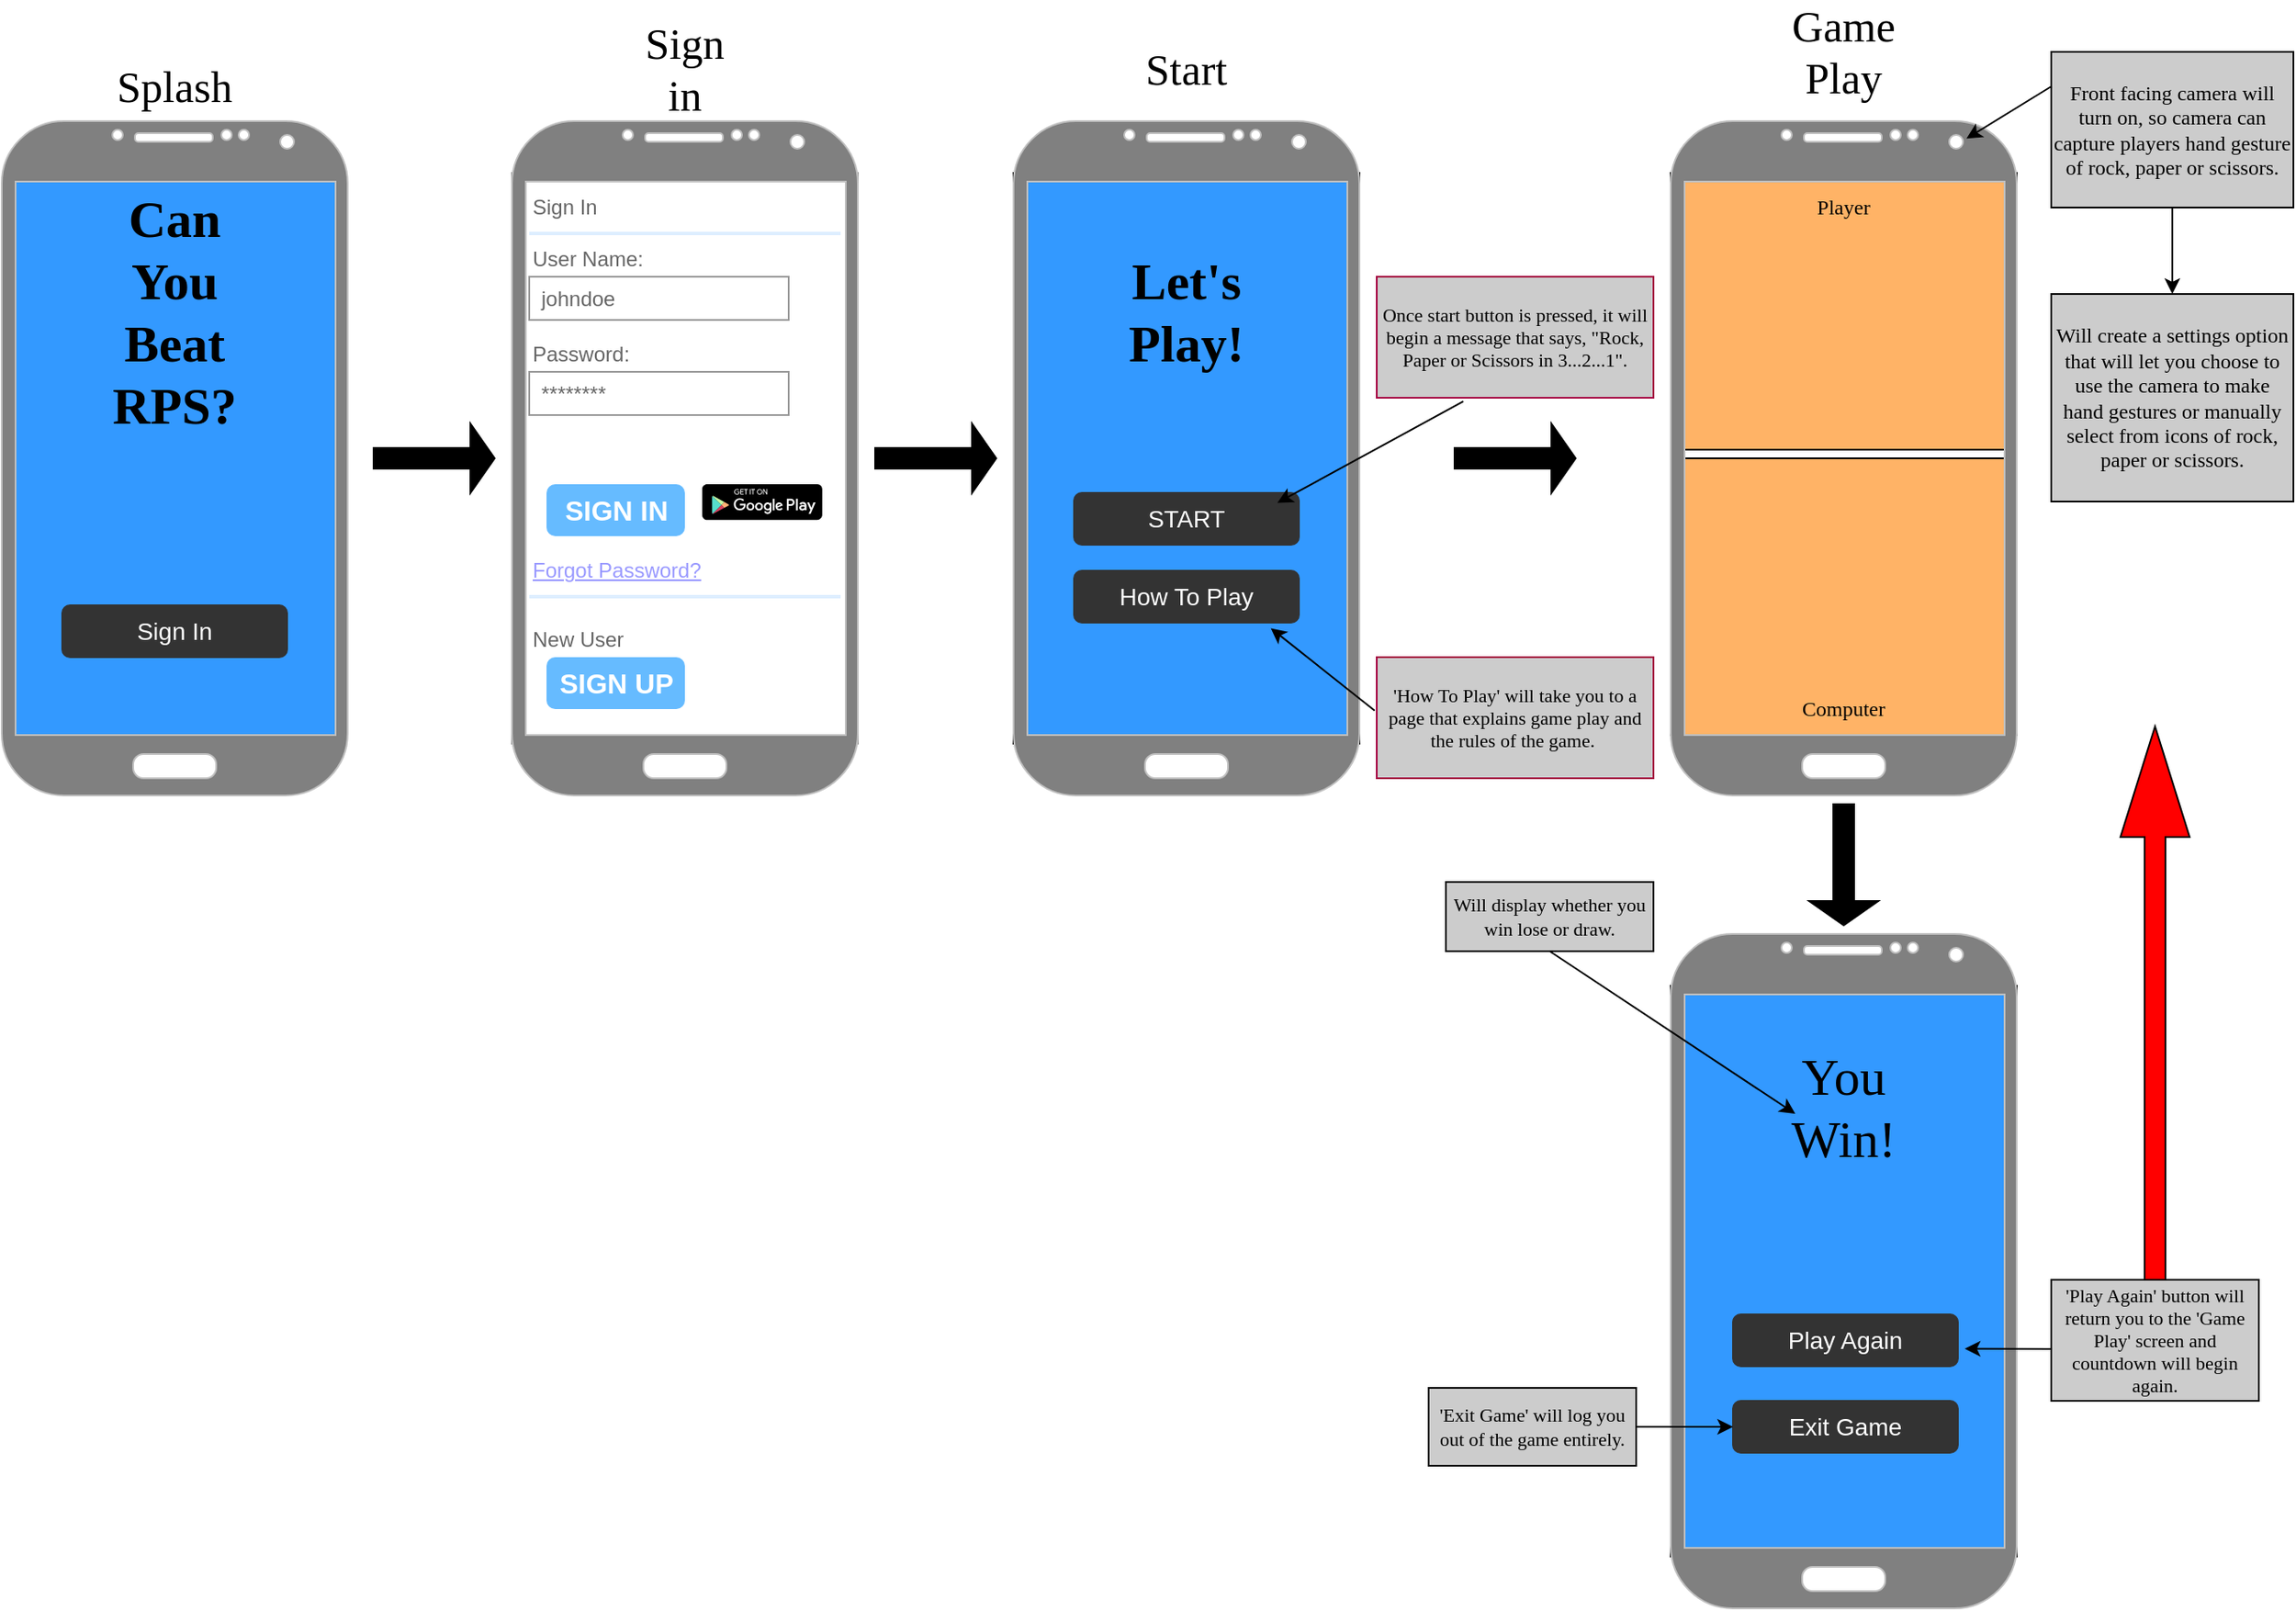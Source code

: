 <mxfile version="12.6.5" type="github"><diagram id="dbpl2HCmTtm7DiiP0lGJ" name="Page-1"><mxGraphModel dx="1929" dy="2062" grid="1" gridSize="10" guides="1" tooltips="1" connect="1" arrows="1" fold="1" page="1" pageScale="1" pageWidth="850" pageHeight="1100" math="0" shadow="0"><root><mxCell id="0"/><mxCell id="1" parent="0"/><mxCell id="tEzyU-84_DE2nd6wBpoX-16" value="" style="rounded=0;whiteSpace=wrap;html=1;labelBackgroundColor=none;fillColor=#3399FF;fontFamily=Verdana;fontSize=25;" vertex="1" parent="1"><mxGeometry x="1290" y="520" width="200" height="330" as="geometry"/></mxCell><mxCell id="YfnUou8jm2BO8LPfZHXG-53" value="" style="rounded=0;whiteSpace=wrap;html=1;labelBackgroundColor=none;fillColor=#FFB366;fontFamily=Verdana;fontSize=25;fontColor=#000000;" parent="1" vertex="1"><mxGeometry x="1290" y="215" width="200" height="160" as="geometry"/></mxCell><mxCell id="YfnUou8jm2BO8LPfZHXG-52" value="" style="rounded=0;whiteSpace=wrap;html=1;labelBackgroundColor=none;fillColor=#FFB366;fontFamily=Verdana;fontSize=25;fontColor=#000000;" parent="1" vertex="1"><mxGeometry x="1290" y="50" width="200" height="160" as="geometry"/></mxCell><mxCell id="YfnUou8jm2BO8LPfZHXG-32" value="" style="rounded=0;whiteSpace=wrap;html=1;labelBackgroundColor=none;fillColor=#3399FF;fontFamily=Verdana;fontSize=25;" parent="1" vertex="1"><mxGeometry x="910" y="50" width="200" height="330" as="geometry"/></mxCell><mxCell id="YfnUou8jm2BO8LPfZHXG-21" value="" style="rounded=0;whiteSpace=wrap;html=1;labelBackgroundColor=none;fillColor=#3399FF;fontFamily=Comic Sans MS;fontSize=30;" parent="1" vertex="1"><mxGeometry x="330" y="50" width="190" height="330" as="geometry"/></mxCell><mxCell id="YfnUou8jm2BO8LPfZHXG-5" value="" style="strokeWidth=1;shadow=0;dashed=0;align=center;html=1;shape=mxgraph.mockup.forms.rrect;rSize=0;strokeColor=#999999;fillColor=#ffffff;" parent="1" vertex="1"><mxGeometry x="620" y="50" width="200" height="330" as="geometry"/></mxCell><mxCell id="YfnUou8jm2BO8LPfZHXG-6" value="Sign In" style="strokeWidth=1;shadow=0;dashed=0;align=center;html=1;shape=mxgraph.mockup.forms.anchor;fontSize=12;fontColor=#666666;align=left;resizeWidth=1;spacingLeft=0;" parent="YfnUou8jm2BO8LPfZHXG-5" vertex="1"><mxGeometry width="100" height="20" relative="1" as="geometry"><mxPoint x="10" y="10" as="offset"/></mxGeometry></mxCell><mxCell id="YfnUou8jm2BO8LPfZHXG-7" value="" style="shape=line;strokeColor=#ddeeff;strokeWidth=2;html=1;resizeWidth=1;" parent="YfnUou8jm2BO8LPfZHXG-5" vertex="1"><mxGeometry width="180" height="10" relative="1" as="geometry"><mxPoint x="10" y="30" as="offset"/></mxGeometry></mxCell><mxCell id="YfnUou8jm2BO8LPfZHXG-8" value="User Name:" style="strokeWidth=1;shadow=0;dashed=0;align=center;html=1;shape=mxgraph.mockup.forms.anchor;fontSize=12;fontColor=#666666;align=left;resizeWidth=1;spacingLeft=0;" parent="YfnUou8jm2BO8LPfZHXG-5" vertex="1"><mxGeometry width="100" height="20" relative="1" as="geometry"><mxPoint x="10" y="40" as="offset"/></mxGeometry></mxCell><mxCell id="YfnUou8jm2BO8LPfZHXG-9" value="johndoe" style="strokeWidth=1;shadow=0;dashed=0;align=center;html=1;shape=mxgraph.mockup.forms.rrect;rSize=0;strokeColor=#999999;fontColor=#666666;align=left;spacingLeft=5;resizeWidth=1;" parent="YfnUou8jm2BO8LPfZHXG-5" vertex="1"><mxGeometry width="150" height="25" relative="1" as="geometry"><mxPoint x="10" y="60" as="offset"/></mxGeometry></mxCell><mxCell id="YfnUou8jm2BO8LPfZHXG-10" value="Password:" style="strokeWidth=1;shadow=0;dashed=0;align=center;html=1;shape=mxgraph.mockup.forms.anchor;fontSize=12;fontColor=#666666;align=left;resizeWidth=1;spacingLeft=0;" parent="YfnUou8jm2BO8LPfZHXG-5" vertex="1"><mxGeometry width="100" height="20" relative="1" as="geometry"><mxPoint x="10" y="95" as="offset"/></mxGeometry></mxCell><mxCell id="YfnUou8jm2BO8LPfZHXG-11" value="********" style="strokeWidth=1;shadow=0;dashed=0;align=center;html=1;shape=mxgraph.mockup.forms.rrect;rSize=0;strokeColor=#999999;fontColor=#666666;align=left;spacingLeft=5;resizeWidth=1;" parent="YfnUou8jm2BO8LPfZHXG-5" vertex="1"><mxGeometry width="150" height="25" relative="1" as="geometry"><mxPoint x="10" y="115" as="offset"/></mxGeometry></mxCell><mxCell id="YfnUou8jm2BO8LPfZHXG-12" value="SIGN IN" style="strokeWidth=1;shadow=0;dashed=0;align=center;html=1;shape=mxgraph.mockup.forms.rrect;rSize=5;strokeColor=none;fontColor=#ffffff;fillColor=#66bbff;fontSize=16;fontStyle=1;" parent="YfnUou8jm2BO8LPfZHXG-5" vertex="1"><mxGeometry y="1" width="80" height="30" relative="1" as="geometry"><mxPoint x="20" y="-150" as="offset"/></mxGeometry></mxCell><mxCell id="YfnUou8jm2BO8LPfZHXG-13" value="Forgot Password?" style="strokeWidth=1;shadow=0;dashed=0;align=center;html=1;shape=mxgraph.mockup.forms.anchor;fontSize=12;fontColor=#9999ff;align=left;spacingLeft=0;fontStyle=4;resizeWidth=1;" parent="YfnUou8jm2BO8LPfZHXG-5" vertex="1"><mxGeometry y="1" width="150" height="20" relative="1" as="geometry"><mxPoint x="10" y="-110" as="offset"/></mxGeometry></mxCell><mxCell id="YfnUou8jm2BO8LPfZHXG-14" value="" style="shape=line;strokeColor=#ddeeff;strokeWidth=2;html=1;resizeWidth=1;" parent="YfnUou8jm2BO8LPfZHXG-5" vertex="1"><mxGeometry y="1" width="180" height="10" relative="1" as="geometry"><mxPoint x="10" y="-90" as="offset"/></mxGeometry></mxCell><mxCell id="YfnUou8jm2BO8LPfZHXG-15" value="New User" style="strokeWidth=1;shadow=0;dashed=0;align=center;html=1;shape=mxgraph.mockup.forms.anchor;fontSize=12;fontColor=#666666;align=left;spacingLeft=0;resizeWidth=1;" parent="YfnUou8jm2BO8LPfZHXG-5" vertex="1"><mxGeometry y="1" width="150" height="20" relative="1" as="geometry"><mxPoint x="10" y="-70" as="offset"/></mxGeometry></mxCell><mxCell id="YfnUou8jm2BO8LPfZHXG-16" value="SIGN UP" style="strokeWidth=1;shadow=0;dashed=0;align=center;html=1;shape=mxgraph.mockup.forms.rrect;rSize=5;strokeColor=none;fontColor=#ffffff;fillColor=#66bbff;fontSize=16;fontStyle=1;" parent="YfnUou8jm2BO8LPfZHXG-5" vertex="1"><mxGeometry y="1" width="80" height="30" relative="1" as="geometry"><mxPoint x="20" y="-50" as="offset"/></mxGeometry></mxCell><mxCell id="YfnUou8jm2BO8LPfZHXG-33" value="" style="dashed=0;outlineConnect=0;html=1;align=center;labelPosition=center;verticalLabelPosition=bottom;verticalAlign=top;shape=mxgraph.webicons.google_play;fillColor=#000000;labelBackgroundColor=none;fontFamily=Verdana;fontSize=25;" parent="YfnUou8jm2BO8LPfZHXG-5" vertex="1"><mxGeometry x="110" y="180" width="69.4" height="20.6" as="geometry"/></mxCell><mxCell id="YfnUou8jm2BO8LPfZHXG-18" value="" style="verticalLabelPosition=bottom;verticalAlign=top;html=1;shadow=0;dashed=0;strokeWidth=1;shape=mxgraph.android.phone2;strokeColor=#c0c0c0;fillColor=#808080;" parent="1" vertex="1"><mxGeometry x="325" y="20" width="200" height="390" as="geometry"/></mxCell><mxCell id="YfnUou8jm2BO8LPfZHXG-1" value="" style="verticalLabelPosition=bottom;verticalAlign=top;html=1;shadow=0;dashed=0;strokeWidth=1;shape=mxgraph.android.phone2;strokeColor=#c0c0c0;fillColor=#808080;" parent="1" vertex="1"><mxGeometry x="620" y="20" width="200" height="390" as="geometry"/></mxCell><mxCell id="YfnUou8jm2BO8LPfZHXG-20" value="Can You Beat RPS?" style="text;html=1;strokeColor=none;fillColor=none;align=center;verticalAlign=middle;whiteSpace=wrap;rounded=0;fontFamily=Comic Sans MS;fontStyle=1;fontSize=30;labelBackgroundColor=none;" parent="1" vertex="1"><mxGeometry x="405" y="120" width="40" height="20" as="geometry"/></mxCell><mxCell id="YfnUou8jm2BO8LPfZHXG-22" value="" style="shape=image;html=1;verticalAlign=top;verticalLabelPosition=bottom;labelBackgroundColor=#ffffff;imageAspect=0;aspect=fixed;image=https://cdn2.iconfinder.com/data/icons/font-awesome/1792/hand-rock-o-128.png;fillColor=#3399FF;fontFamily=Comic Sans MS;fontSize=30;" parent="1" vertex="1"><mxGeometry x="340" y="210" width="50" height="50" as="geometry"/></mxCell><mxCell id="YfnUou8jm2BO8LPfZHXG-23" value="" style="shape=image;html=1;verticalAlign=top;verticalLabelPosition=bottom;labelBackgroundColor=#ffffff;imageAspect=0;aspect=fixed;image=https://cdn2.iconfinder.com/data/icons/font-awesome/1792/hand-stop-o-128.png;fillColor=#3399FF;fontFamily=Comic Sans MS;fontSize=30;" parent="1" vertex="1"><mxGeometry x="400" y="210" width="50" height="50" as="geometry"/></mxCell><mxCell id="YfnUou8jm2BO8LPfZHXG-24" value="" style="shape=image;html=1;verticalAlign=top;verticalLabelPosition=bottom;labelBackgroundColor=#ffffff;imageAspect=0;aspect=fixed;image=https://cdn2.iconfinder.com/data/icons/font-awesome/1792/hand-scissors-o-128.png;fillColor=#3399FF;fontFamily=Comic Sans MS;fontSize=30;" parent="1" vertex="1"><mxGeometry x="460" y="210" width="50" height="50" as="geometry"/></mxCell><mxCell id="YfnUou8jm2BO8LPfZHXG-25" value="&lt;font style=&quot;font-size: 14px&quot; color=&quot;#ffffff&quot;&gt;Sign In&lt;/font&gt;" style="rounded=1;html=1;shadow=0;dashed=0;whiteSpace=wrap;fontSize=10;fillColor=#333333;align=center;strokeColor=#333333;fontColor=#666666;labelBackgroundColor=none;" parent="1" vertex="1"><mxGeometry x="360" y="300" width="130" height="30" as="geometry"/></mxCell><mxCell id="YfnUou8jm2BO8LPfZHXG-27" value="Splash" style="text;html=1;strokeColor=none;fillColor=none;align=center;verticalAlign=middle;whiteSpace=wrap;rounded=0;labelBackgroundColor=none;fontFamily=Verdana;fontSize=25;" parent="1" vertex="1"><mxGeometry x="405" y="-10" width="40" height="20" as="geometry"/></mxCell><mxCell id="YfnUou8jm2BO8LPfZHXG-28" value="Sign in" style="text;html=1;strokeColor=none;fillColor=none;align=center;verticalAlign=middle;whiteSpace=wrap;rounded=0;labelBackgroundColor=none;fontFamily=Verdana;fontSize=25;" parent="1" vertex="1"><mxGeometry x="700" y="-20" width="40" height="20" as="geometry"/></mxCell><mxCell id="YfnUou8jm2BO8LPfZHXG-29" value="" style="verticalLabelPosition=bottom;verticalAlign=top;html=1;shadow=0;dashed=0;strokeWidth=1;shape=mxgraph.android.phone2;strokeColor=#c0c0c0;fillColor=#808080;" parent="1" vertex="1"><mxGeometry x="910" y="20" width="200" height="390" as="geometry"/></mxCell><mxCell id="YfnUou8jm2BO8LPfZHXG-30" value="" style="shape=singleArrow;whiteSpace=wrap;html=1;labelBackgroundColor=none;fillColor=#000000;fontFamily=Verdana;fontSize=25;" parent="1" vertex="1"><mxGeometry x="540" y="195" width="70" height="40" as="geometry"/></mxCell><mxCell id="YfnUou8jm2BO8LPfZHXG-31" value="" style="shape=singleArrow;whiteSpace=wrap;html=1;labelBackgroundColor=none;fillColor=#000000;fontFamily=Verdana;fontSize=25;" parent="1" vertex="1"><mxGeometry x="830" y="195" width="70" height="40" as="geometry"/></mxCell><mxCell id="YfnUou8jm2BO8LPfZHXG-34" value="&lt;font style=&quot;font-size: 14px&quot; color=&quot;#ffffff&quot;&gt;START&lt;/font&gt;" style="rounded=1;html=1;shadow=0;dashed=0;whiteSpace=wrap;fontSize=10;fillColor=#333333;align=center;strokeColor=#333333;fontColor=#666666;labelBackgroundColor=none;" parent="1" vertex="1"><mxGeometry x="945" y="235" width="130" height="30" as="geometry"/></mxCell><mxCell id="YfnUou8jm2BO8LPfZHXG-35" value="Let's Play!" style="text;html=1;strokeColor=none;fillColor=none;align=center;verticalAlign=middle;whiteSpace=wrap;rounded=0;labelBackgroundColor=none;fontFamily=Comic Sans MS;fontSize=30;fontStyle=1" parent="1" vertex="1"><mxGeometry x="990" y="120" width="40" height="20" as="geometry"/></mxCell><mxCell id="YfnUou8jm2BO8LPfZHXG-36" value="" style="verticalLabelPosition=bottom;verticalAlign=top;html=1;shadow=0;dashed=0;strokeWidth=1;shape=mxgraph.android.phone2;strokeColor=#c0c0c0;fillColor=#808080;" parent="1" vertex="1"><mxGeometry x="1290" y="20" width="200" height="390" as="geometry"/></mxCell><mxCell id="YfnUou8jm2BO8LPfZHXG-37" value="" style="shape=singleArrow;whiteSpace=wrap;html=1;labelBackgroundColor=none;fillColor=#000000;fontFamily=Verdana;fontSize=25;" parent="1" vertex="1"><mxGeometry x="1165" y="195" width="70" height="40" as="geometry"/></mxCell><mxCell id="YfnUou8jm2BO8LPfZHXG-38" value="Start" style="text;html=1;strokeColor=none;fillColor=none;align=center;verticalAlign=middle;whiteSpace=wrap;rounded=0;labelBackgroundColor=none;fontFamily=Verdana;fontSize=25;" parent="1" vertex="1"><mxGeometry x="990" y="-20" width="40" height="20" as="geometry"/></mxCell><mxCell id="YfnUou8jm2BO8LPfZHXG-40" value="Once start button is pressed, it will begin a message that says, &quot;Rock, Paper or Scissors in 3...2...1&quot;." style="rounded=0;whiteSpace=wrap;html=1;labelBackgroundColor=none;fillColor=#CCCCCC;fontFamily=Verdana;fontSize=11;strokeColor=#A50040;fontColor=#000000;" parent="1" vertex="1"><mxGeometry x="1120" y="110" width="160" height="70" as="geometry"/></mxCell><mxCell id="YfnUou8jm2BO8LPfZHXG-41" value="&lt;font style=&quot;font-size: 14px&quot; color=&quot;#ffffff&quot;&gt;How To Play&lt;/font&gt;" style="rounded=1;html=1;shadow=0;dashed=0;whiteSpace=wrap;fontSize=10;fillColor=#333333;align=center;strokeColor=#333333;fontColor=#666666;labelBackgroundColor=none;" parent="1" vertex="1"><mxGeometry x="945" y="280" width="130" height="30" as="geometry"/></mxCell><mxCell id="YfnUou8jm2BO8LPfZHXG-46" value="" style="endArrow=classic;html=1;fontFamily=Verdana;fontSize=11;fontColor=#000000;exitX=0.313;exitY=1.03;exitDx=0;exitDy=0;exitPerimeter=0;entryX=0.904;entryY=0.192;entryDx=0;entryDy=0;entryPerimeter=0;" parent="1" source="YfnUou8jm2BO8LPfZHXG-40" target="YfnUou8jm2BO8LPfZHXG-34" edge="1"><mxGeometry width="50" height="50" relative="1" as="geometry"><mxPoint x="1090" y="220" as="sourcePoint"/><mxPoint x="1140" y="170" as="targetPoint"/></mxGeometry></mxCell><mxCell id="YfnUou8jm2BO8LPfZHXG-47" value="'How To Play' will take you to a page that explains game play and the rules of the game.&amp;nbsp;" style="rounded=0;whiteSpace=wrap;html=1;labelBackgroundColor=none;fillColor=#CCCCCC;fontFamily=Verdana;fontSize=11;strokeColor=#A50040;fontColor=#000000;" parent="1" vertex="1"><mxGeometry x="1120" y="330" width="160" height="70" as="geometry"/></mxCell><mxCell id="YfnUou8jm2BO8LPfZHXG-48" value="" style="endArrow=classic;html=1;fontFamily=Verdana;fontSize=11;fontColor=#000000;exitX=1.044;exitY=0.874;exitDx=0;exitDy=0;exitPerimeter=0;entryX=0.875;entryY=1.108;entryDx=0;entryDy=0;entryPerimeter=0;" parent="1" source="YfnUou8jm2BO8LPfZHXG-29" target="YfnUou8jm2BO8LPfZHXG-41" edge="1"><mxGeometry width="50" height="50" relative="1" as="geometry"><mxPoint x="1075" y="360" as="sourcePoint"/><mxPoint x="1125" y="310" as="targetPoint"/></mxGeometry></mxCell><mxCell id="YfnUou8jm2BO8LPfZHXG-49" value="Game Play" style="text;html=1;strokeColor=none;fillColor=none;align=center;verticalAlign=middle;whiteSpace=wrap;rounded=0;labelBackgroundColor=none;fontFamily=Verdana;fontSize=25;fontColor=#000000;" parent="1" vertex="1"><mxGeometry x="1370" y="-30" width="40" height="20" as="geometry"/></mxCell><mxCell id="tEzyU-84_DE2nd6wBpoX-1" value="Player" style="text;html=1;strokeColor=none;fillColor=none;align=center;verticalAlign=middle;whiteSpace=wrap;rounded=0;fontFamily=Comic Sans MS;" vertex="1" parent="1"><mxGeometry x="1370" y="60" width="40" height="20" as="geometry"/></mxCell><mxCell id="tEzyU-84_DE2nd6wBpoX-2" value="Computer" style="text;html=1;strokeColor=none;fillColor=none;align=center;verticalAlign=middle;whiteSpace=wrap;rounded=0;fontFamily=Comic Sans MS;" vertex="1" parent="1"><mxGeometry x="1370" y="350" width="40" height="20" as="geometry"/></mxCell><mxCell id="tEzyU-84_DE2nd6wBpoX-3" value="" style="verticalLabelPosition=bottom;verticalAlign=top;html=1;shadow=0;dashed=0;strokeWidth=1;shape=mxgraph.android.phone2;strokeColor=#c0c0c0;fillColor=#808080;" vertex="1" parent="1"><mxGeometry x="1290" y="490" width="200" height="390" as="geometry"/></mxCell><mxCell id="tEzyU-84_DE2nd6wBpoX-4" value="" style="shape=image;html=1;verticalAlign=top;verticalLabelPosition=bottom;labelBackgroundColor=#ffffff;imageAspect=0;aspect=fixed;image=https://cdn2.iconfinder.com/data/icons/font-awesome/1792/hand-stop-o-128.png;fontFamily=Comic Sans MS;" vertex="1" parent="1"><mxGeometry x="1340" y="95" width="100" height="100" as="geometry"/></mxCell><mxCell id="tEzyU-84_DE2nd6wBpoX-5" value="" style="shape=image;html=1;verticalAlign=top;verticalLabelPosition=bottom;labelBackgroundColor=#ffffff;imageAspect=0;aspect=fixed;image=https://cdn2.iconfinder.com/data/icons/font-awesome/1792/hand-rock-o-128.png;fontFamily=Comic Sans MS;" vertex="1" parent="1"><mxGeometry x="1326" y="215" width="128" height="128" as="geometry"/></mxCell><mxCell id="tEzyU-84_DE2nd6wBpoX-10" value="" style="endArrow=classic;html=1;fontFamily=Comic Sans MS;fontColor=#FF0000;entryX=0.855;entryY=0.026;entryDx=0;entryDy=0;entryPerimeter=0;" edge="1" parent="1" target="YfnUou8jm2BO8LPfZHXG-36"><mxGeometry width="50" height="50" relative="1" as="geometry"><mxPoint x="1510" as="sourcePoint"/><mxPoint x="1460" y="40" as="targetPoint"/></mxGeometry></mxCell><mxCell id="tEzyU-84_DE2nd6wBpoX-11" value="&lt;font color=&quot;#000000&quot; face=&quot;Verdana&quot;&gt;Front facing camera will turn on, so camera can capture players hand gesture of rock, paper or scissors.&lt;/font&gt;" style="rounded=0;whiteSpace=wrap;html=1;fontFamily=Comic Sans MS;fontColor=#FF0000;fillColor=#cccccc;" vertex="1" parent="1"><mxGeometry x="1510" y="-20" width="140" height="90" as="geometry"/></mxCell><mxCell id="tEzyU-84_DE2nd6wBpoX-13" value="" style="shape=singleArrow;whiteSpace=wrap;html=1;labelBackgroundColor=none;fillColor=#000000;fontFamily=Verdana;fontSize=25;direction=south;" vertex="1" parent="1"><mxGeometry x="1370" y="415" width="40" height="70" as="geometry"/></mxCell><mxCell id="tEzyU-84_DE2nd6wBpoX-17" value="You Win!" style="text;html=1;strokeColor=none;fillColor=none;align=center;verticalAlign=middle;whiteSpace=wrap;rounded=0;fontFamily=Comic Sans MS;fontColor=#000000;fontSize=30;" vertex="1" parent="1"><mxGeometry x="1370" y="580" width="40" height="20" as="geometry"/></mxCell><mxCell id="tEzyU-84_DE2nd6wBpoX-18" value="&lt;font style=&quot;font-size: 14px&quot; color=&quot;#ffffff&quot;&gt;Play Again&lt;/font&gt;" style="rounded=1;html=1;shadow=0;dashed=0;whiteSpace=wrap;fontSize=10;fillColor=#333333;align=center;strokeColor=#333333;fontColor=#666666;labelBackgroundColor=none;" vertex="1" parent="1"><mxGeometry x="1326" y="710" width="130" height="30" as="geometry"/></mxCell><mxCell id="tEzyU-84_DE2nd6wBpoX-19" value="" style="shape=image;html=1;verticalAlign=top;verticalLabelPosition=bottom;labelBackgroundColor=#ffffff;imageAspect=0;aspect=fixed;image=https://cdn2.iconfinder.com/data/icons/new-year-s-hand-drawn-basic/64/fireworks_2-128.png;fillColor=#cccccc;fontFamily=Comic Sans MS;fontSize=30;fontColor=#FF0000;" vertex="1" parent="1"><mxGeometry x="1356" y="630" width="70" height="70" as="geometry"/></mxCell><mxCell id="tEzyU-84_DE2nd6wBpoX-20" value="&lt;font style=&quot;font-size: 14px&quot; color=&quot;#ffffff&quot;&gt;Exit Game&lt;/font&gt;" style="rounded=1;html=1;shadow=0;dashed=0;whiteSpace=wrap;fontSize=10;fillColor=#333333;align=center;strokeColor=#333333;fontColor=#666666;labelBackgroundColor=none;" vertex="1" parent="1"><mxGeometry x="1326" y="760" width="130" height="30" as="geometry"/></mxCell><mxCell id="tEzyU-84_DE2nd6wBpoX-23" value="" style="endArrow=classic;html=1;fontFamily=Comic Sans MS;fontSize=30;fontColor=#FF0000;entryX=0.85;entryY=0.636;entryDx=0;entryDy=0;entryPerimeter=0;" edge="1" parent="1" target="tEzyU-84_DE2nd6wBpoX-16"><mxGeometry width="50" height="50" relative="1" as="geometry"><mxPoint x="1510" y="730" as="sourcePoint"/><mxPoint x="1520" y="720" as="targetPoint"/></mxGeometry></mxCell><mxCell id="tEzyU-84_DE2nd6wBpoX-24" value="&lt;font color=&quot;#000000&quot; style=&quot;font-size: 11px; line-height: 50%;&quot;&gt;'Play Again' button will return you to the 'Game Play' screen and countdown will begin again.&lt;/font&gt;" style="rounded=0;whiteSpace=wrap;html=1;fillColor=#cccccc;fontFamily=Verdana;fontSize=11;fontColor=#FF0000;" vertex="1" parent="1"><mxGeometry x="1510" y="690" width="120" height="70" as="geometry"/></mxCell><mxCell id="tEzyU-84_DE2nd6wBpoX-25" value="" style="shape=singleArrow;whiteSpace=wrap;html=1;labelBackgroundColor=none;fillColor=#FF0000;fontFamily=Verdana;fontSize=25;direction=north;fontColor=#FF0000;" vertex="1" parent="1"><mxGeometry x="1550" y="370" width="40" height="320" as="geometry"/></mxCell><mxCell id="tEzyU-84_DE2nd6wBpoX-26" value="&lt;font color=&quot;#000000&quot;&gt;Will display whether you win lose or draw.&lt;/font&gt;" style="rounded=0;whiteSpace=wrap;html=1;fillColor=#cccccc;fontFamily=Verdana;fontSize=11;fontColor=#FF0000;" vertex="1" parent="1"><mxGeometry x="1160" y="460" width="120" height="40" as="geometry"/></mxCell><mxCell id="tEzyU-84_DE2nd6wBpoX-27" value="" style="endArrow=classic;html=1;fontFamily=Verdana;fontSize=11;fontColor=#FF0000;exitX=0.5;exitY=1;exitDx=0;exitDy=0;entryX=-0.2;entryY=0.7;entryDx=0;entryDy=0;entryPerimeter=0;" edge="1" parent="1" source="tEzyU-84_DE2nd6wBpoX-26" target="tEzyU-84_DE2nd6wBpoX-17"><mxGeometry width="50" height="50" relative="1" as="geometry"><mxPoint x="1220" y="510" as="sourcePoint"/><mxPoint x="1260" y="520" as="targetPoint"/></mxGeometry></mxCell><mxCell id="tEzyU-84_DE2nd6wBpoX-29" value="" style="endArrow=classic;html=1;fontFamily=Verdana;fontSize=11;fontColor=#FF0000;entryX=0;entryY=0.5;entryDx=0;entryDy=0;" edge="1" parent="1" target="tEzyU-84_DE2nd6wBpoX-20"><mxGeometry width="50" height="50" relative="1" as="geometry"><mxPoint x="1270" y="775" as="sourcePoint"/><mxPoint x="1326" y="760" as="targetPoint"/></mxGeometry></mxCell><mxCell id="tEzyU-84_DE2nd6wBpoX-30" value="&lt;font color=&quot;#000000&quot;&gt;'Exit Game' will log you out of the game entirely.&lt;br&gt;&lt;/font&gt;" style="rounded=0;whiteSpace=wrap;html=1;fillColor=#cccccc;fontFamily=Verdana;fontSize=11;fontColor=#FF0000;" vertex="1" parent="1"><mxGeometry x="1150" y="752.5" width="120" height="45" as="geometry"/></mxCell><mxCell id="tEzyU-84_DE2nd6wBpoX-31" value="" style="endArrow=classic;html=1;fontFamily=Verdana;fontSize=11;fontColor=#FF0000;exitX=0.5;exitY=1;exitDx=0;exitDy=0;" edge="1" parent="1" source="tEzyU-84_DE2nd6wBpoX-11"><mxGeometry width="50" height="50" relative="1" as="geometry"><mxPoint x="1590" y="155" as="sourcePoint"/><mxPoint x="1580" y="120" as="targetPoint"/></mxGeometry></mxCell><mxCell id="tEzyU-84_DE2nd6wBpoX-32" value="&lt;font color=&quot;#000000&quot; face=&quot;Verdana&quot;&gt;Will create a settings option that will let you choose to use the camera to make hand gestures or manually select from icons of rock, paper or scissors.&lt;/font&gt;" style="rounded=0;whiteSpace=wrap;html=1;fontFamily=Comic Sans MS;fontColor=#FF0000;fillColor=#cccccc;" vertex="1" parent="1"><mxGeometry x="1510" y="120" width="140" height="120" as="geometry"/></mxCell></root></mxGraphModel></diagram></mxfile>
